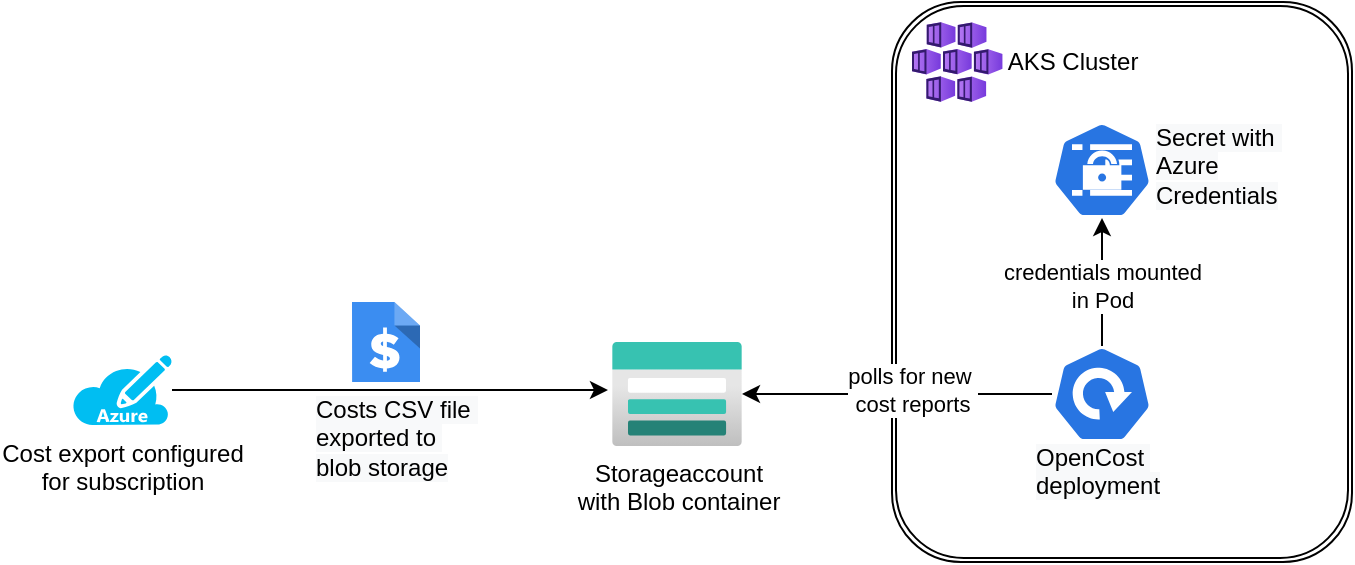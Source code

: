 <mxfile version="16.5.1" type="device" pages="2"><diagram id="QQCTqggVxVKDy4V_gFjY" name="cost-export-flow"><mxGraphModel dx="1258" dy="684" grid="1" gridSize="10" guides="1" tooltips="1" connect="1" arrows="1" fold="1" page="1" pageScale="1" pageWidth="1169" pageHeight="827" math="0" shadow="0"><root><mxCell id="0"/><mxCell id="1" parent="0"/><mxCell id="nmjWI-Yipr2r3ZBfRHXd-1" value="" style="shape=ext;double=1;rounded=1;whiteSpace=wrap;html=1;" vertex="1" parent="1"><mxGeometry x="690" y="160" width="230" height="280" as="geometry"/></mxCell><mxCell id="nmjWI-Yipr2r3ZBfRHXd-2" value="" style="aspect=fixed;html=1;points=[];align=center;image;fontSize=12;image=img/lib/azure2/containers/Kubernetes_Services.svg;" vertex="1" parent="1"><mxGeometry x="700" y="170" width="45.33" height="40" as="geometry"/></mxCell><mxCell id="nmjWI-Yipr2r3ZBfRHXd-3" value="AKS Cluster" style="text;html=1;align=center;verticalAlign=middle;resizable=0;points=[];autosize=1;strokeColor=none;fillColor=none;" vertex="1" parent="1"><mxGeometry x="740" y="180" width="80" height="20" as="geometry"/></mxCell><mxCell id="amjStT6lqKqY9b85DQLT-1" value="Storageaccount&lt;br&gt;with Blob container" style="aspect=fixed;html=1;points=[];align=center;image;fontSize=12;image=img/lib/azure2/storage/Storage_Accounts.svg;" vertex="1" parent="1"><mxGeometry x="550" y="330" width="65" height="52" as="geometry"/></mxCell><mxCell id="amjStT6lqKqY9b85DQLT-8" style="edgeStyle=orthogonalEdgeStyle;rounded=0;orthogonalLoop=1;jettySize=auto;html=1;" edge="1" parent="1" source="amjStT6lqKqY9b85DQLT-2" target="amjStT6lqKqY9b85DQLT-1"><mxGeometry relative="1" as="geometry"/></mxCell><mxCell id="amjStT6lqKqY9b85DQLT-9" value="polls for new&amp;nbsp;&lt;br&gt;cost reports" style="edgeLabel;html=1;align=center;verticalAlign=middle;resizable=0;points=[];" vertex="1" connectable="0" parent="amjStT6lqKqY9b85DQLT-8"><mxGeometry x="0.239" y="-2" relative="1" as="geometry"><mxPoint x="26" as="offset"/></mxGeometry></mxCell><mxCell id="amjStT6lqKqY9b85DQLT-11" style="edgeStyle=orthogonalEdgeStyle;rounded=0;orthogonalLoop=1;jettySize=auto;html=1;entryX=0.5;entryY=1;entryDx=0;entryDy=0;entryPerimeter=0;" edge="1" parent="1" source="amjStT6lqKqY9b85DQLT-2" target="amjStT6lqKqY9b85DQLT-10"><mxGeometry relative="1" as="geometry"/></mxCell><mxCell id="amjStT6lqKqY9b85DQLT-13" value="credentials mounted&lt;br&gt;&amp;nbsp;in Pod&amp;nbsp;" style="edgeLabel;html=1;align=center;verticalAlign=middle;resizable=0;points=[];" vertex="1" connectable="0" parent="amjStT6lqKqY9b85DQLT-11"><mxGeometry x="-0.062" relative="1" as="geometry"><mxPoint as="offset"/></mxGeometry></mxCell><mxCell id="amjStT6lqKqY9b85DQLT-2" value="" style="sketch=0;html=1;dashed=0;whitespace=wrap;fillColor=#2875E2;strokeColor=#ffffff;points=[[0.005,0.63,0],[0.1,0.2,0],[0.9,0.2,0],[0.5,0,0],[0.995,0.63,0],[0.72,0.99,0],[0.5,1,0],[0.28,0.99,0]];shape=mxgraph.kubernetes.icon;prIcon=deploy" vertex="1" parent="1"><mxGeometry x="770" y="332" width="50" height="48" as="geometry"/></mxCell><mxCell id="amjStT6lqKqY9b85DQLT-5" style="edgeStyle=orthogonalEdgeStyle;rounded=0;orthogonalLoop=1;jettySize=auto;html=1;entryX=-0.031;entryY=0.462;entryDx=0;entryDy=0;entryPerimeter=0;" edge="1" parent="1" source="amjStT6lqKqY9b85DQLT-3" target="amjStT6lqKqY9b85DQLT-1"><mxGeometry relative="1" as="geometry"/></mxCell><mxCell id="amjStT6lqKqY9b85DQLT-3" value="Cost export configured&lt;br&gt;for subscription" style="verticalLabelPosition=bottom;html=1;verticalAlign=top;align=center;strokeColor=none;fillColor=#00BEF2;shape=mxgraph.azure.azure_subscription;" vertex="1" parent="1"><mxGeometry x="280" y="336.5" width="50" height="35" as="geometry"/></mxCell><mxCell id="amjStT6lqKqY9b85DQLT-7" value="" style="group" vertex="1" connectable="0" parent="1"><mxGeometry x="400" y="310" width="90" height="100" as="geometry"/></mxCell><mxCell id="amjStT6lqKqY9b85DQLT-4" value="" style="sketch=0;html=1;aspect=fixed;strokeColor=none;shadow=0;align=center;verticalAlign=top;fillColor=#3B8DF1;shape=mxgraph.gcp2.cost" vertex="1" parent="amjStT6lqKqY9b85DQLT-7"><mxGeometry x="20" width="34" height="40" as="geometry"/></mxCell><mxCell id="amjStT6lqKqY9b85DQLT-6" value="&lt;span style=&quot;color: rgb(0 , 0 , 0) ; font-family: &amp;#34;helvetica&amp;#34; ; font-size: 12px ; font-style: normal ; font-weight: 400 ; letter-spacing: normal ; text-align: center ; text-indent: 0px ; text-transform: none ; word-spacing: 0px ; background-color: rgb(248 , 249 , 250) ; display: inline ; float: none&quot;&gt;Costs CSV file&amp;nbsp;&lt;/span&gt;&lt;br style=&quot;color: rgb(0 , 0 , 0) ; font-family: &amp;#34;helvetica&amp;#34; ; font-size: 12px ; font-style: normal ; font-weight: 400 ; letter-spacing: normal ; text-align: center ; text-indent: 0px ; text-transform: none ; word-spacing: 0px ; background-color: rgb(248 , 249 , 250)&quot;&gt;&lt;span style=&quot;color: rgb(0 , 0 , 0) ; font-family: &amp;#34;helvetica&amp;#34; ; font-size: 12px ; font-style: normal ; font-weight: 400 ; letter-spacing: normal ; text-align: center ; text-indent: 0px ; text-transform: none ; word-spacing: 0px ; background-color: rgb(248 , 249 , 250) ; display: inline ; float: none&quot;&gt;exported to&amp;nbsp;&lt;/span&gt;&lt;br style=&quot;color: rgb(0 , 0 , 0) ; font-family: &amp;#34;helvetica&amp;#34; ; font-size: 12px ; font-style: normal ; font-weight: 400 ; letter-spacing: normal ; text-align: center ; text-indent: 0px ; text-transform: none ; word-spacing: 0px ; background-color: rgb(248 , 249 , 250)&quot;&gt;&lt;span style=&quot;color: rgb(0 , 0 , 0) ; font-family: &amp;#34;helvetica&amp;#34; ; font-size: 12px ; font-style: normal ; font-weight: 400 ; letter-spacing: normal ; text-align: center ; text-indent: 0px ; text-transform: none ; word-spacing: 0px ; background-color: rgb(248 , 249 , 250) ; display: inline ; float: none&quot;&gt;blob storage&lt;/span&gt;" style="text;whiteSpace=wrap;html=1;" vertex="1" parent="amjStT6lqKqY9b85DQLT-7"><mxGeometry y="40" width="90" height="60" as="geometry"/></mxCell><mxCell id="amjStT6lqKqY9b85DQLT-10" value="" style="sketch=0;html=1;dashed=0;whitespace=wrap;fillColor=#2875E2;strokeColor=#ffffff;points=[[0.005,0.63,0],[0.1,0.2,0],[0.9,0.2,0],[0.5,0,0],[0.995,0.63,0],[0.72,0.99,0],[0.5,1,0],[0.28,0.99,0]];shape=mxgraph.kubernetes.icon;prIcon=secret" vertex="1" parent="1"><mxGeometry x="770" y="220" width="50" height="48" as="geometry"/></mxCell><mxCell id="amjStT6lqKqY9b85DQLT-12" value="&lt;meta charset=&quot;utf-8&quot;&gt;&lt;span style=&quot;color: rgb(0, 0, 0); font-family: helvetica; font-size: 12px; font-style: normal; font-weight: 400; letter-spacing: normal; text-align: center; text-indent: 0px; text-transform: none; word-spacing: 0px; background-color: rgb(248, 249, 250); display: inline; float: none;&quot;&gt;Secret with&amp;nbsp;&lt;/span&gt;&lt;br style=&quot;color: rgb(0, 0, 0); font-family: helvetica; font-size: 12px; font-style: normal; font-weight: 400; letter-spacing: normal; text-align: center; text-indent: 0px; text-transform: none; word-spacing: 0px; background-color: rgb(248, 249, 250);&quot;&gt;&lt;span style=&quot;color: rgb(0, 0, 0); font-family: helvetica; font-size: 12px; font-style: normal; font-weight: 400; letter-spacing: normal; text-align: center; text-indent: 0px; text-transform: none; word-spacing: 0px; background-color: rgb(248, 249, 250); display: inline; float: none;&quot;&gt;Azure&lt;/span&gt;&lt;br style=&quot;color: rgb(0, 0, 0); font-family: helvetica; font-size: 12px; font-style: normal; font-weight: 400; letter-spacing: normal; text-align: center; text-indent: 0px; text-transform: none; word-spacing: 0px; background-color: rgb(248, 249, 250);&quot;&gt;&lt;span style=&quot;color: rgb(0, 0, 0); font-family: helvetica; font-size: 12px; font-style: normal; font-weight: 400; letter-spacing: normal; text-align: center; text-indent: 0px; text-transform: none; word-spacing: 0px; background-color: rgb(248, 249, 250); display: inline; float: none;&quot;&gt;Credentials&lt;/span&gt;" style="text;whiteSpace=wrap;html=1;" vertex="1" parent="1"><mxGeometry x="820" y="214" width="90" height="60" as="geometry"/></mxCell><mxCell id="amjStT6lqKqY9b85DQLT-14" value="&lt;meta charset=&quot;utf-8&quot;&gt;&lt;span style=&quot;color: rgb(0, 0, 0); font-family: helvetica; font-size: 12px; font-style: normal; font-weight: 400; letter-spacing: normal; text-align: center; text-indent: 0px; text-transform: none; word-spacing: 0px; background-color: rgb(248, 249, 250); display: inline; float: none;&quot;&gt;OpenCost&amp;nbsp;&lt;/span&gt;&lt;br style=&quot;color: rgb(0, 0, 0); font-family: helvetica; font-size: 12px; font-style: normal; font-weight: 400; letter-spacing: normal; text-align: center; text-indent: 0px; text-transform: none; word-spacing: 0px; background-color: rgb(248, 249, 250);&quot;&gt;&lt;span style=&quot;color: rgb(0, 0, 0); font-family: helvetica; font-size: 12px; font-style: normal; font-weight: 400; letter-spacing: normal; text-align: center; text-indent: 0px; text-transform: none; word-spacing: 0px; background-color: rgb(248, 249, 250); display: inline; float: none;&quot;&gt;deployment&lt;/span&gt;" style="text;whiteSpace=wrap;html=1;" vertex="1" parent="1"><mxGeometry x="760" y="374" width="90" height="40" as="geometry"/></mxCell></root></mxGraphModel></diagram><diagram id="TbiUFw-KqBB5GlfA-Srq" name="generate-cost-report-flow"><mxGraphModel dx="899" dy="489" grid="1" gridSize="10" guides="1" tooltips="1" connect="1" arrows="1" fold="1" page="1" pageScale="1" pageWidth="1169" pageHeight="827" math="0" shadow="0"><root><mxCell id="a74a4bsP-QT0RN4aeZjL-0"/><mxCell id="a74a4bsP-QT0RN4aeZjL-1" parent="a74a4bsP-QT0RN4aeZjL-0"/><mxCell id="c77HjM6-VywICFpWd2xH-17" value="" style="shape=ext;double=1;rounded=1;whiteSpace=wrap;html=1;" vertex="1" parent="a74a4bsP-QT0RN4aeZjL-1"><mxGeometry x="690" y="160" width="230" height="390" as="geometry"/></mxCell><mxCell id="c77HjM6-VywICFpWd2xH-0" value="Storageaccount&lt;br&gt;with Blob container&lt;br&gt;(with private Endpoint)" style="aspect=fixed;html=1;points=[];align=center;image;fontSize=12;image=img/lib/azure2/storage/Storage_Accounts.svg;" vertex="1" parent="a74a4bsP-QT0RN4aeZjL-1"><mxGeometry x="552" y="290" width="65" height="52" as="geometry"/></mxCell><mxCell id="c77HjM6-VywICFpWd2xH-1" style="edgeStyle=orthogonalEdgeStyle;rounded=0;orthogonalLoop=1;jettySize=auto;html=1;" edge="1" parent="a74a4bsP-QT0RN4aeZjL-1" source="c77HjM6-VywICFpWd2xH-5" target="c77HjM6-VywICFpWd2xH-0"><mxGeometry relative="1" as="geometry"/></mxCell><mxCell id="c77HjM6-VywICFpWd2xH-2" value="polls for new&amp;nbsp;&lt;br&gt;cost reports" style="edgeLabel;html=1;align=center;verticalAlign=middle;resizable=0;points=[];" vertex="1" connectable="0" parent="c77HjM6-VywICFpWd2xH-1"><mxGeometry x="0.239" y="-2" relative="1" as="geometry"><mxPoint x="26" as="offset"/></mxGeometry></mxCell><mxCell id="c77HjM6-VywICFpWd2xH-3" style="edgeStyle=orthogonalEdgeStyle;rounded=0;orthogonalLoop=1;jettySize=auto;html=1;entryX=0.5;entryY=1;entryDx=0;entryDy=0;entryPerimeter=0;" edge="1" parent="a74a4bsP-QT0RN4aeZjL-1" source="c77HjM6-VywICFpWd2xH-5" target="c77HjM6-VywICFpWd2xH-11"><mxGeometry relative="1" as="geometry"/></mxCell><mxCell id="c77HjM6-VywICFpWd2xH-4" value="credentials mounted&lt;br&gt;&amp;nbsp;in Pod&amp;nbsp;" style="edgeLabel;html=1;align=center;verticalAlign=middle;resizable=0;points=[];" vertex="1" connectable="0" parent="c77HjM6-VywICFpWd2xH-3"><mxGeometry x="-0.062" relative="1" as="geometry"><mxPoint as="offset"/></mxGeometry></mxCell><mxCell id="c77HjM6-VywICFpWd2xH-5" value="" style="sketch=0;html=1;dashed=0;whitespace=wrap;fillColor=#2875E2;strokeColor=#ffffff;points=[[0.005,0.63,0],[0.1,0.2,0],[0.9,0.2,0],[0.5,0,0],[0.995,0.63,0],[0.72,0.99,0],[0.5,1,0],[0.28,0.99,0]];shape=mxgraph.kubernetes.icon;prIcon=deploy" vertex="1" parent="a74a4bsP-QT0RN4aeZjL-1"><mxGeometry x="770" y="332" width="50" height="48" as="geometry"/></mxCell><mxCell id="aiQqPFLLSF1g-8psuuGG-3" style="edgeStyle=orthogonalEdgeStyle;rounded=0;orthogonalLoop=1;jettySize=auto;html=1;entryX=0.14;entryY=0.813;entryDx=0;entryDy=0;entryPerimeter=0;" edge="1" parent="a74a4bsP-QT0RN4aeZjL-1" source="c77HjM6-VywICFpWd2xH-7" target="c77HjM6-VywICFpWd2xH-15"><mxGeometry relative="1" as="geometry"><Array as="points"><mxPoint x="500" y="499"/><mxPoint x="500" y="499"/></Array></mxGeometry></mxCell><mxCell id="aiQqPFLLSF1g-8psuuGG-4" value="2. API response headers&lt;br&gt;contains URL in location header&lt;br&gt;to check for response" style="edgeLabel;html=1;align=center;verticalAlign=middle;resizable=0;points=[];" vertex="1" connectable="0" parent="aiQqPFLLSF1g-8psuuGG-3"><mxGeometry x="-0.257" y="-2" relative="1" as="geometry"><mxPoint x="-20" y="7" as="offset"/></mxGeometry></mxCell><mxCell id="aiQqPFLLSF1g-8psuuGG-9" style="edgeStyle=orthogonalEdgeStyle;rounded=0;orthogonalLoop=1;jettySize=auto;html=1;entryX=0.72;entryY=0.99;entryDx=0;entryDy=0;entryPerimeter=0;" edge="1" parent="a74a4bsP-QT0RN4aeZjL-1" source="c77HjM6-VywICFpWd2xH-7" target="c77HjM6-VywICFpWd2xH-15"><mxGeometry relative="1" as="geometry"><Array as="points"><mxPoint x="360" y="570"/><mxPoint x="806" y="570"/></Array></mxGeometry></mxCell><mxCell id="aiQqPFLLSF1g-8psuuGG-10" value="4. API response contains&lt;br&gt;&amp;nbsp;blobLink to download report" style="edgeLabel;html=1;align=center;verticalAlign=middle;resizable=0;points=[];" vertex="1" connectable="0" parent="aiQqPFLLSF1g-8psuuGG-9"><mxGeometry x="-0.331" y="2" relative="1" as="geometry"><mxPoint x="45" y="12" as="offset"/></mxGeometry></mxCell><mxCell id="c77HjM6-VywICFpWd2xH-7" value="" style="verticalLabelPosition=bottom;html=1;verticalAlign=top;align=center;strokeColor=none;fillColor=#00BEF2;shape=mxgraph.azure.azure_subscription;" vertex="1" parent="a74a4bsP-QT0RN4aeZjL-1"><mxGeometry x="350" y="466.5" width="50" height="35" as="geometry"/></mxCell><mxCell id="c77HjM6-VywICFpWd2xH-11" value="" style="sketch=0;html=1;dashed=0;whitespace=wrap;fillColor=#2875E2;strokeColor=#ffffff;points=[[0.005,0.63,0],[0.1,0.2,0],[0.9,0.2,0],[0.5,0,0],[0.995,0.63,0],[0.72,0.99,0],[0.5,1,0],[0.28,0.99,0]];shape=mxgraph.kubernetes.icon;prIcon=secret" vertex="1" parent="a74a4bsP-QT0RN4aeZjL-1"><mxGeometry x="770" y="220" width="50" height="48" as="geometry"/></mxCell><mxCell id="c77HjM6-VywICFpWd2xH-12" value="&lt;meta charset=&quot;utf-8&quot;&gt;&lt;span style=&quot;color: rgb(0, 0, 0); font-family: helvetica; font-size: 12px; font-style: normal; font-weight: 400; letter-spacing: normal; text-align: center; text-indent: 0px; text-transform: none; word-spacing: 0px; background-color: rgb(248, 249, 250); display: inline; float: none;&quot;&gt;Secret with&amp;nbsp;&lt;/span&gt;&lt;br style=&quot;color: rgb(0, 0, 0); font-family: helvetica; font-size: 12px; font-style: normal; font-weight: 400; letter-spacing: normal; text-align: center; text-indent: 0px; text-transform: none; word-spacing: 0px; background-color: rgb(248, 249, 250);&quot;&gt;&lt;span style=&quot;color: rgb(0, 0, 0); font-family: helvetica; font-size: 12px; font-style: normal; font-weight: 400; letter-spacing: normal; text-align: center; text-indent: 0px; text-transform: none; word-spacing: 0px; background-color: rgb(248, 249, 250); display: inline; float: none;&quot;&gt;Azure&lt;/span&gt;&lt;br style=&quot;color: rgb(0, 0, 0); font-family: helvetica; font-size: 12px; font-style: normal; font-weight: 400; letter-spacing: normal; text-align: center; text-indent: 0px; text-transform: none; word-spacing: 0px; background-color: rgb(248, 249, 250);&quot;&gt;&lt;span style=&quot;color: rgb(0, 0, 0); font-family: helvetica; font-size: 12px; font-style: normal; font-weight: 400; letter-spacing: normal; text-align: center; text-indent: 0px; text-transform: none; word-spacing: 0px; background-color: rgb(248, 249, 250); display: inline; float: none;&quot;&gt;Credentials&lt;/span&gt;" style="text;whiteSpace=wrap;html=1;" vertex="1" parent="a74a4bsP-QT0RN4aeZjL-1"><mxGeometry x="820" y="214" width="90" height="60" as="geometry"/></mxCell><mxCell id="c77HjM6-VywICFpWd2xH-13" value="&lt;meta charset=&quot;utf-8&quot;&gt;&lt;span style=&quot;color: rgb(0, 0, 0); font-family: helvetica; font-size: 12px; font-style: normal; font-weight: 400; letter-spacing: normal; text-align: center; text-indent: 0px; text-transform: none; word-spacing: 0px; background-color: rgb(248, 249, 250); display: inline; float: none;&quot;&gt;OpenCost&amp;nbsp;&lt;/span&gt;&lt;br style=&quot;color: rgb(0, 0, 0); font-family: helvetica; font-size: 12px; font-style: normal; font-weight: 400; letter-spacing: normal; text-align: center; text-indent: 0px; text-transform: none; word-spacing: 0px; background-color: rgb(248, 249, 250);&quot;&gt;&lt;span style=&quot;color: rgb(0, 0, 0); font-family: helvetica; font-size: 12px; font-style: normal; font-weight: 400; letter-spacing: normal; text-align: center; text-indent: 0px; text-transform: none; word-spacing: 0px; background-color: rgb(248, 249, 250); display: inline; float: none;&quot;&gt;deployment&lt;/span&gt;" style="text;whiteSpace=wrap;html=1;" vertex="1" parent="a74a4bsP-QT0RN4aeZjL-1"><mxGeometry x="760" y="374" width="90" height="40" as="geometry"/></mxCell><mxCell id="aiQqPFLLSF1g-8psuuGG-0" style="edgeStyle=orthogonalEdgeStyle;rounded=0;orthogonalLoop=1;jettySize=auto;html=1;entryX=0.72;entryY=0.529;entryDx=0;entryDy=0;entryPerimeter=0;" edge="1" parent="a74a4bsP-QT0RN4aeZjL-1" source="c77HjM6-VywICFpWd2xH-15" target="c77HjM6-VywICFpWd2xH-7"><mxGeometry relative="1" as="geometry"/></mxCell><mxCell id="aiQqPFLLSF1g-8psuuGG-1" value="1. call &quot;Generate Cost Report&quot; API&lt;br&gt;&amp;nbsp;for&lt;br&gt;subscription&amp;nbsp;" style="edgeLabel;html=1;align=center;verticalAlign=middle;resizable=0;points=[];" vertex="1" connectable="0" parent="aiQqPFLLSF1g-8psuuGG-0"><mxGeometry x="0.257" y="1" relative="1" as="geometry"><mxPoint x="11" y="-19" as="offset"/></mxGeometry></mxCell><mxCell id="aiQqPFLLSF1g-8psuuGG-5" style="edgeStyle=orthogonalEdgeStyle;rounded=0;orthogonalLoop=1;jettySize=auto;html=1;" edge="1" parent="a74a4bsP-QT0RN4aeZjL-1" source="c77HjM6-VywICFpWd2xH-15" target="c77HjM6-VywICFpWd2xH-7"><mxGeometry relative="1" as="geometry"><Array as="points"><mxPoint x="795" y="540"/><mxPoint x="375" y="540"/></Array></mxGeometry></mxCell><mxCell id="aiQqPFLLSF1g-8psuuGG-7" value="3. Call &quot;Get Operation Results&quot; API" style="edgeLabel;html=1;align=center;verticalAlign=middle;resizable=0;points=[];" vertex="1" connectable="0" parent="aiQqPFLLSF1g-8psuuGG-5"><mxGeometry x="0.138" y="4" relative="1" as="geometry"><mxPoint as="offset"/></mxGeometry></mxCell><mxCell id="aG7Fm_TU-QXhicmzwUf1-2" style="edgeStyle=orthogonalEdgeStyle;rounded=0;orthogonalLoop=1;jettySize=auto;html=1;entryX=1.004;entryY=0.624;entryDx=0;entryDy=0;entryPerimeter=0;" edge="1" parent="a74a4bsP-QT0RN4aeZjL-1" source="c77HjM6-VywICFpWd2xH-15" target="aG7Fm_TU-QXhicmzwUf1-1"><mxGeometry relative="1" as="geometry"><Array as="points"><mxPoint x="830" y="484"/><mxPoint x="830" y="642"/></Array></mxGeometry></mxCell><mxCell id="aG7Fm_TU-QXhicmzwUf1-3" value="5. download CSV report" style="edgeLabel;html=1;align=center;verticalAlign=middle;resizable=0;points=[];" vertex="1" connectable="0" parent="aG7Fm_TU-QXhicmzwUf1-2"><mxGeometry x="-0.164" relative="1" as="geometry"><mxPoint as="offset"/></mxGeometry></mxCell><mxCell id="c77HjM6-VywICFpWd2xH-15" value="" style="sketch=0;html=1;dashed=0;whitespace=wrap;fillColor=#2875E2;strokeColor=#ffffff;points=[[0.005,0.63,0],[0.1,0.2,0],[0.9,0.2,0],[0.5,0,0],[0.995,0.63,0],[0.72,0.99,0],[0.5,1,0],[0.28,0.99,0]];shape=mxgraph.kubernetes.icon;prIcon=cronjob" vertex="1" parent="a74a4bsP-QT0RN4aeZjL-1"><mxGeometry x="770" y="460" width="50" height="48" as="geometry"/></mxCell><mxCell id="aiQqPFLLSF1g-8psuuGG-11" style="edgeStyle=orthogonalEdgeStyle;rounded=0;orthogonalLoop=1;jettySize=auto;html=1;entryX=1.004;entryY=0.904;entryDx=0;entryDy=0;entryPerimeter=0;" edge="1" parent="a74a4bsP-QT0RN4aeZjL-1" source="c77HjM6-VywICFpWd2xH-16" target="c77HjM6-VywICFpWd2xH-0"><mxGeometry relative="1" as="geometry"><Array as="points"><mxPoint x="660" y="460"/><mxPoint x="660" y="337"/></Array></mxGeometry></mxCell><mxCell id="aiQqPFLLSF1g-8psuuGG-12" value="6. upload the CSV file&lt;br&gt;downloaded with link from 4." style="edgeLabel;html=1;align=center;verticalAlign=middle;resizable=0;points=[];" vertex="1" connectable="0" parent="aiQqPFLLSF1g-8psuuGG-11"><mxGeometry x="0.058" y="2" relative="1" as="geometry"><mxPoint x="32" y="-9" as="offset"/></mxGeometry></mxCell><mxCell id="c77HjM6-VywICFpWd2xH-16" value="&lt;meta charset=&quot;utf-8&quot;&gt;&lt;span style=&quot;color: rgb(0, 0, 0); font-family: helvetica; font-size: 12px; font-style: normal; font-weight: 400; letter-spacing: normal; text-align: center; text-indent: 0px; text-transform: none; word-spacing: 0px; background-color: rgb(248, 249, 250); display: inline; float: none;&quot;&gt;Import Cron&lt;/span&gt;&lt;br style=&quot;color: rgb(0, 0, 0); font-family: helvetica; font-size: 12px; font-style: normal; font-weight: 400; letter-spacing: normal; text-align: center; text-indent: 0px; text-transform: none; word-spacing: 0px; background-color: rgb(248, 249, 250);&quot;&gt;&lt;span style=&quot;color: rgb(0, 0, 0); font-family: helvetica; font-size: 12px; font-style: normal; font-weight: 400; letter-spacing: normal; text-align: center; text-indent: 0px; text-transform: none; word-spacing: 0px; background-color: rgb(248, 249, 250); display: inline; float: none;&quot;&gt;Job&lt;/span&gt;" style="text;whiteSpace=wrap;html=1;" vertex="1" parent="a74a4bsP-QT0RN4aeZjL-1"><mxGeometry x="760" y="440" width="90" height="40" as="geometry"/></mxCell><mxCell id="c77HjM6-VywICFpWd2xH-18" value="" style="aspect=fixed;html=1;points=[];align=center;image;fontSize=12;image=img/lib/azure2/containers/Kubernetes_Services.svg;" vertex="1" parent="a74a4bsP-QT0RN4aeZjL-1"><mxGeometry x="700" y="170" width="45.33" height="40" as="geometry"/></mxCell><mxCell id="c77HjM6-VywICFpWd2xH-19" value="AKS Cluster" style="text;html=1;align=center;verticalAlign=middle;resizable=0;points=[];autosize=1;strokeColor=none;fillColor=none;" vertex="1" parent="a74a4bsP-QT0RN4aeZjL-1"><mxGeometry x="740" y="180" width="80" height="20" as="geometry"/></mxCell><mxCell id="aiQqPFLLSF1g-8psuuGG-6" value="&lt;div style=&quot;text-align: center&quot;&gt;&lt;span&gt;&lt;font face=&quot;helvetica&quot;&gt;Azure Subscription&lt;/font&gt;&lt;/span&gt;&lt;/div&gt;" style="text;whiteSpace=wrap;html=1;" vertex="1" parent="a74a4bsP-QT0RN4aeZjL-1"><mxGeometry x="320" y="440" width="150" height="40" as="geometry"/></mxCell><mxCell id="c77HjM6-VywICFpWd2xH-9" value="" style="sketch=0;html=1;aspect=fixed;strokeColor=none;shadow=0;align=center;verticalAlign=top;fillColor=#3B8DF1;shape=mxgraph.gcp2.cost" vertex="1" parent="a74a4bsP-QT0RN4aeZjL-1"><mxGeometry x="893.003" y="580" width="17" height="20" as="geometry"/></mxCell><mxCell id="aG7Fm_TU-QXhicmzwUf1-1" value="Microsoft managed&lt;br&gt;Storage Account&amp;nbsp;&lt;br&gt;with cost reports (public)" style="aspect=fixed;html=1;points=[];align=center;image;fontSize=12;image=img/lib/azure2/storage/Storage_Accounts.svg;" vertex="1" parent="a74a4bsP-QT0RN4aeZjL-1"><mxGeometry x="660" y="610" width="65" height="52" as="geometry"/></mxCell></root></mxGraphModel></diagram></mxfile>